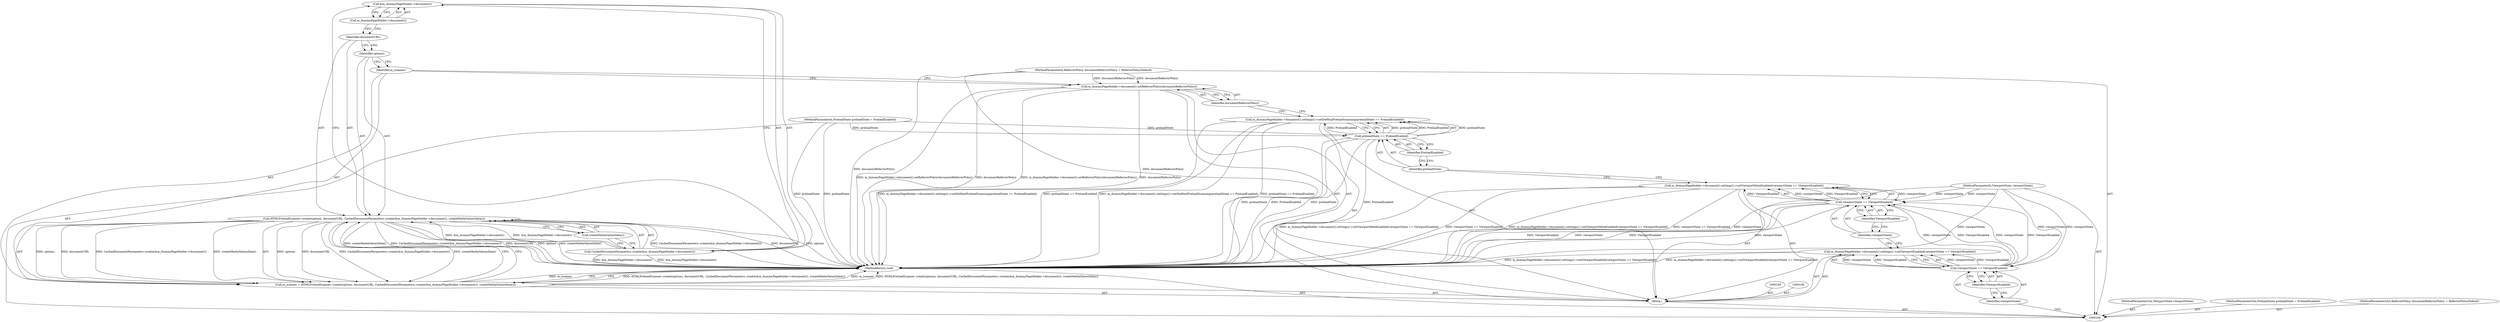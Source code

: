 digraph "0_Chrome_e49d943e9f5f90411313e64d0ae6b646edc85043_2" {
"1000127" [label="(Call,&m_dummyPageHolder->document())"];
"1000128" [label="(Call,m_dummyPageHolder->document())"];
"1000129" [label="(Call,createMediaValuesData())"];
"1000123" [label="(Call,HTMLPreloadScanner::create(options, documentURL, CachedDocumentParameters::create(&m_dummyPageHolder->document()), createMediaValuesData()))"];
"1000124" [label="(Identifier,options)"];
"1000125" [label="(Identifier,documentURL)"];
"1000126" [label="(Call,CachedDocumentParameters::create(&m_dummyPageHolder->document()))"];
"1000121" [label="(Call,m_scanner = HTMLPreloadScanner::create(options, documentURL, CachedDocumentParameters::create(&m_dummyPageHolder->document()), createMediaValuesData()))"];
"1000122" [label="(Identifier,m_scanner)"];
"1000101" [label="(MethodParameterIn,ViewportState viewportState)"];
"1000186" [label="(MethodParameterOut,ViewportState viewportState)"];
"1000130" [label="(MethodReturn,void)"];
"1000102" [label="(MethodParameterIn,PreloadState preloadState = PreloadEnabled)"];
"1000187" [label="(MethodParameterOut,PreloadState preloadState = PreloadEnabled)"];
"1000103" [label="(MethodParameterIn,ReferrerPolicy documentReferrerPolicy = ReferrerPolicyDefault)"];
"1000188" [label="(MethodParameterOut,ReferrerPolicy documentReferrerPolicy = ReferrerPolicyDefault)"];
"1000104" [label="(Block,)"];
"1000108" [label="(Call,viewportState == ViewportEnabled)"];
"1000109" [label="(Identifier,viewportState)"];
"1000110" [label="(Identifier,ViewportEnabled)"];
"1000107" [label="(Call,m_dummyPageHolder->document().settings()->setViewportEnabled(viewportState == ViewportEnabled))"];
"1000112" [label="(Call,viewportState == ViewportEnabled)"];
"1000113" [label="(Identifier,viewportState)"];
"1000111" [label="(Call,m_dummyPageHolder->document().settings()->setViewportMetaEnabled(viewportState == ViewportEnabled))"];
"1000114" [label="(Identifier,ViewportEnabled)"];
"1000116" [label="(Call,preloadState == PreloadEnabled)"];
"1000117" [label="(Identifier,preloadState)"];
"1000115" [label="(Call,m_dummyPageHolder->document().settings()->setDoHtmlPreloadScanning(preloadState == PreloadEnabled))"];
"1000118" [label="(Identifier,PreloadEnabled)"];
"1000120" [label="(Identifier,documentReferrerPolicy)"];
"1000119" [label="(Call,m_dummyPageHolder->document().setReferrerPolicy(documentReferrerPolicy))"];
"1000127" -> "1000126"  [label="AST: "];
"1000127" -> "1000128"  [label="CFG: "];
"1000128" -> "1000127"  [label="AST: "];
"1000126" -> "1000127"  [label="CFG: "];
"1000128" -> "1000127"  [label="AST: "];
"1000128" -> "1000125"  [label="CFG: "];
"1000127" -> "1000128"  [label="CFG: "];
"1000129" -> "1000123"  [label="AST: "];
"1000129" -> "1000126"  [label="CFG: "];
"1000123" -> "1000129"  [label="CFG: "];
"1000123" -> "1000121"  [label="AST: "];
"1000123" -> "1000129"  [label="CFG: "];
"1000124" -> "1000123"  [label="AST: "];
"1000125" -> "1000123"  [label="AST: "];
"1000126" -> "1000123"  [label="AST: "];
"1000129" -> "1000123"  [label="AST: "];
"1000121" -> "1000123"  [label="CFG: "];
"1000123" -> "1000130"  [label="DDG: CachedDocumentParameters::create(&m_dummyPageHolder->document())"];
"1000123" -> "1000130"  [label="DDG: documentURL"];
"1000123" -> "1000130"  [label="DDG: options"];
"1000123" -> "1000130"  [label="DDG: createMediaValuesData()"];
"1000123" -> "1000121"  [label="DDG: options"];
"1000123" -> "1000121"  [label="DDG: documentURL"];
"1000123" -> "1000121"  [label="DDG: CachedDocumentParameters::create(&m_dummyPageHolder->document())"];
"1000123" -> "1000121"  [label="DDG: createMediaValuesData()"];
"1000126" -> "1000123"  [label="DDG: &m_dummyPageHolder->document()"];
"1000124" -> "1000123"  [label="AST: "];
"1000124" -> "1000122"  [label="CFG: "];
"1000125" -> "1000124"  [label="CFG: "];
"1000125" -> "1000123"  [label="AST: "];
"1000125" -> "1000124"  [label="CFG: "];
"1000128" -> "1000125"  [label="CFG: "];
"1000126" -> "1000123"  [label="AST: "];
"1000126" -> "1000127"  [label="CFG: "];
"1000127" -> "1000126"  [label="AST: "];
"1000129" -> "1000126"  [label="CFG: "];
"1000126" -> "1000130"  [label="DDG: &m_dummyPageHolder->document()"];
"1000126" -> "1000123"  [label="DDG: &m_dummyPageHolder->document()"];
"1000121" -> "1000104"  [label="AST: "];
"1000121" -> "1000123"  [label="CFG: "];
"1000122" -> "1000121"  [label="AST: "];
"1000123" -> "1000121"  [label="AST: "];
"1000130" -> "1000121"  [label="CFG: "];
"1000121" -> "1000130"  [label="DDG: HTMLPreloadScanner::create(options, documentURL, CachedDocumentParameters::create(&m_dummyPageHolder->document()), createMediaValuesData())"];
"1000121" -> "1000130"  [label="DDG: m_scanner"];
"1000123" -> "1000121"  [label="DDG: options"];
"1000123" -> "1000121"  [label="DDG: documentURL"];
"1000123" -> "1000121"  [label="DDG: CachedDocumentParameters::create(&m_dummyPageHolder->document())"];
"1000123" -> "1000121"  [label="DDG: createMediaValuesData()"];
"1000122" -> "1000121"  [label="AST: "];
"1000122" -> "1000119"  [label="CFG: "];
"1000124" -> "1000122"  [label="CFG: "];
"1000101" -> "1000100"  [label="AST: "];
"1000101" -> "1000130"  [label="DDG: viewportState"];
"1000101" -> "1000108"  [label="DDG: viewportState"];
"1000101" -> "1000112"  [label="DDG: viewportState"];
"1000186" -> "1000100"  [label="AST: "];
"1000130" -> "1000100"  [label="AST: "];
"1000130" -> "1000121"  [label="CFG: "];
"1000116" -> "1000130"  [label="DDG: preloadState"];
"1000116" -> "1000130"  [label="DDG: PreloadEnabled"];
"1000123" -> "1000130"  [label="DDG: CachedDocumentParameters::create(&m_dummyPageHolder->document())"];
"1000123" -> "1000130"  [label="DDG: documentURL"];
"1000123" -> "1000130"  [label="DDG: options"];
"1000123" -> "1000130"  [label="DDG: createMediaValuesData()"];
"1000107" -> "1000130"  [label="DDG: m_dummyPageHolder->document().settings()->setViewportEnabled(viewportState == ViewportEnabled)"];
"1000112" -> "1000130"  [label="DDG: ViewportEnabled"];
"1000112" -> "1000130"  [label="DDG: viewportState"];
"1000121" -> "1000130"  [label="DDG: HTMLPreloadScanner::create(options, documentURL, CachedDocumentParameters::create(&m_dummyPageHolder->document()), createMediaValuesData())"];
"1000121" -> "1000130"  [label="DDG: m_scanner"];
"1000126" -> "1000130"  [label="DDG: &m_dummyPageHolder->document()"];
"1000119" -> "1000130"  [label="DDG: m_dummyPageHolder->document().setReferrerPolicy(documentReferrerPolicy)"];
"1000119" -> "1000130"  [label="DDG: documentReferrerPolicy"];
"1000103" -> "1000130"  [label="DDG: documentReferrerPolicy"];
"1000115" -> "1000130"  [label="DDG: m_dummyPageHolder->document().settings()->setDoHtmlPreloadScanning(preloadState == PreloadEnabled)"];
"1000115" -> "1000130"  [label="DDG: preloadState == PreloadEnabled"];
"1000102" -> "1000130"  [label="DDG: preloadState"];
"1000111" -> "1000130"  [label="DDG: viewportState == ViewportEnabled"];
"1000111" -> "1000130"  [label="DDG: m_dummyPageHolder->document().settings()->setViewportMetaEnabled(viewportState == ViewportEnabled)"];
"1000101" -> "1000130"  [label="DDG: viewportState"];
"1000102" -> "1000100"  [label="AST: "];
"1000102" -> "1000130"  [label="DDG: preloadState"];
"1000102" -> "1000116"  [label="DDG: preloadState"];
"1000187" -> "1000100"  [label="AST: "];
"1000103" -> "1000100"  [label="AST: "];
"1000103" -> "1000130"  [label="DDG: documentReferrerPolicy"];
"1000103" -> "1000119"  [label="DDG: documentReferrerPolicy"];
"1000188" -> "1000100"  [label="AST: "];
"1000104" -> "1000100"  [label="AST: "];
"1000105" -> "1000104"  [label="AST: "];
"1000106" -> "1000104"  [label="AST: "];
"1000107" -> "1000104"  [label="AST: "];
"1000111" -> "1000104"  [label="AST: "];
"1000115" -> "1000104"  [label="AST: "];
"1000119" -> "1000104"  [label="AST: "];
"1000121" -> "1000104"  [label="AST: "];
"1000108" -> "1000107"  [label="AST: "];
"1000108" -> "1000110"  [label="CFG: "];
"1000109" -> "1000108"  [label="AST: "];
"1000110" -> "1000108"  [label="AST: "];
"1000107" -> "1000108"  [label="CFG: "];
"1000108" -> "1000107"  [label="DDG: viewportState"];
"1000108" -> "1000107"  [label="DDG: ViewportEnabled"];
"1000101" -> "1000108"  [label="DDG: viewportState"];
"1000108" -> "1000112"  [label="DDG: viewportState"];
"1000108" -> "1000112"  [label="DDG: ViewportEnabled"];
"1000109" -> "1000108"  [label="AST: "];
"1000109" -> "1000100"  [label="CFG: "];
"1000110" -> "1000109"  [label="CFG: "];
"1000110" -> "1000108"  [label="AST: "];
"1000110" -> "1000109"  [label="CFG: "];
"1000108" -> "1000110"  [label="CFG: "];
"1000107" -> "1000104"  [label="AST: "];
"1000107" -> "1000108"  [label="CFG: "];
"1000108" -> "1000107"  [label="AST: "];
"1000113" -> "1000107"  [label="CFG: "];
"1000107" -> "1000130"  [label="DDG: m_dummyPageHolder->document().settings()->setViewportEnabled(viewportState == ViewportEnabled)"];
"1000108" -> "1000107"  [label="DDG: viewportState"];
"1000108" -> "1000107"  [label="DDG: ViewportEnabled"];
"1000112" -> "1000111"  [label="AST: "];
"1000112" -> "1000114"  [label="CFG: "];
"1000113" -> "1000112"  [label="AST: "];
"1000114" -> "1000112"  [label="AST: "];
"1000111" -> "1000112"  [label="CFG: "];
"1000112" -> "1000130"  [label="DDG: ViewportEnabled"];
"1000112" -> "1000130"  [label="DDG: viewportState"];
"1000112" -> "1000111"  [label="DDG: viewportState"];
"1000112" -> "1000111"  [label="DDG: ViewportEnabled"];
"1000108" -> "1000112"  [label="DDG: viewportState"];
"1000108" -> "1000112"  [label="DDG: ViewportEnabled"];
"1000101" -> "1000112"  [label="DDG: viewportState"];
"1000113" -> "1000112"  [label="AST: "];
"1000113" -> "1000107"  [label="CFG: "];
"1000114" -> "1000113"  [label="CFG: "];
"1000111" -> "1000104"  [label="AST: "];
"1000111" -> "1000112"  [label="CFG: "];
"1000112" -> "1000111"  [label="AST: "];
"1000117" -> "1000111"  [label="CFG: "];
"1000111" -> "1000130"  [label="DDG: viewportState == ViewportEnabled"];
"1000111" -> "1000130"  [label="DDG: m_dummyPageHolder->document().settings()->setViewportMetaEnabled(viewportState == ViewportEnabled)"];
"1000112" -> "1000111"  [label="DDG: viewportState"];
"1000112" -> "1000111"  [label="DDG: ViewportEnabled"];
"1000114" -> "1000112"  [label="AST: "];
"1000114" -> "1000113"  [label="CFG: "];
"1000112" -> "1000114"  [label="CFG: "];
"1000116" -> "1000115"  [label="AST: "];
"1000116" -> "1000118"  [label="CFG: "];
"1000117" -> "1000116"  [label="AST: "];
"1000118" -> "1000116"  [label="AST: "];
"1000115" -> "1000116"  [label="CFG: "];
"1000116" -> "1000130"  [label="DDG: preloadState"];
"1000116" -> "1000130"  [label="DDG: PreloadEnabled"];
"1000116" -> "1000115"  [label="DDG: preloadState"];
"1000116" -> "1000115"  [label="DDG: PreloadEnabled"];
"1000102" -> "1000116"  [label="DDG: preloadState"];
"1000117" -> "1000116"  [label="AST: "];
"1000117" -> "1000111"  [label="CFG: "];
"1000118" -> "1000117"  [label="CFG: "];
"1000115" -> "1000104"  [label="AST: "];
"1000115" -> "1000116"  [label="CFG: "];
"1000116" -> "1000115"  [label="AST: "];
"1000120" -> "1000115"  [label="CFG: "];
"1000115" -> "1000130"  [label="DDG: m_dummyPageHolder->document().settings()->setDoHtmlPreloadScanning(preloadState == PreloadEnabled)"];
"1000115" -> "1000130"  [label="DDG: preloadState == PreloadEnabled"];
"1000116" -> "1000115"  [label="DDG: preloadState"];
"1000116" -> "1000115"  [label="DDG: PreloadEnabled"];
"1000118" -> "1000116"  [label="AST: "];
"1000118" -> "1000117"  [label="CFG: "];
"1000116" -> "1000118"  [label="CFG: "];
"1000120" -> "1000119"  [label="AST: "];
"1000120" -> "1000115"  [label="CFG: "];
"1000119" -> "1000120"  [label="CFG: "];
"1000119" -> "1000104"  [label="AST: "];
"1000119" -> "1000120"  [label="CFG: "];
"1000120" -> "1000119"  [label="AST: "];
"1000122" -> "1000119"  [label="CFG: "];
"1000119" -> "1000130"  [label="DDG: m_dummyPageHolder->document().setReferrerPolicy(documentReferrerPolicy)"];
"1000119" -> "1000130"  [label="DDG: documentReferrerPolicy"];
"1000103" -> "1000119"  [label="DDG: documentReferrerPolicy"];
}
